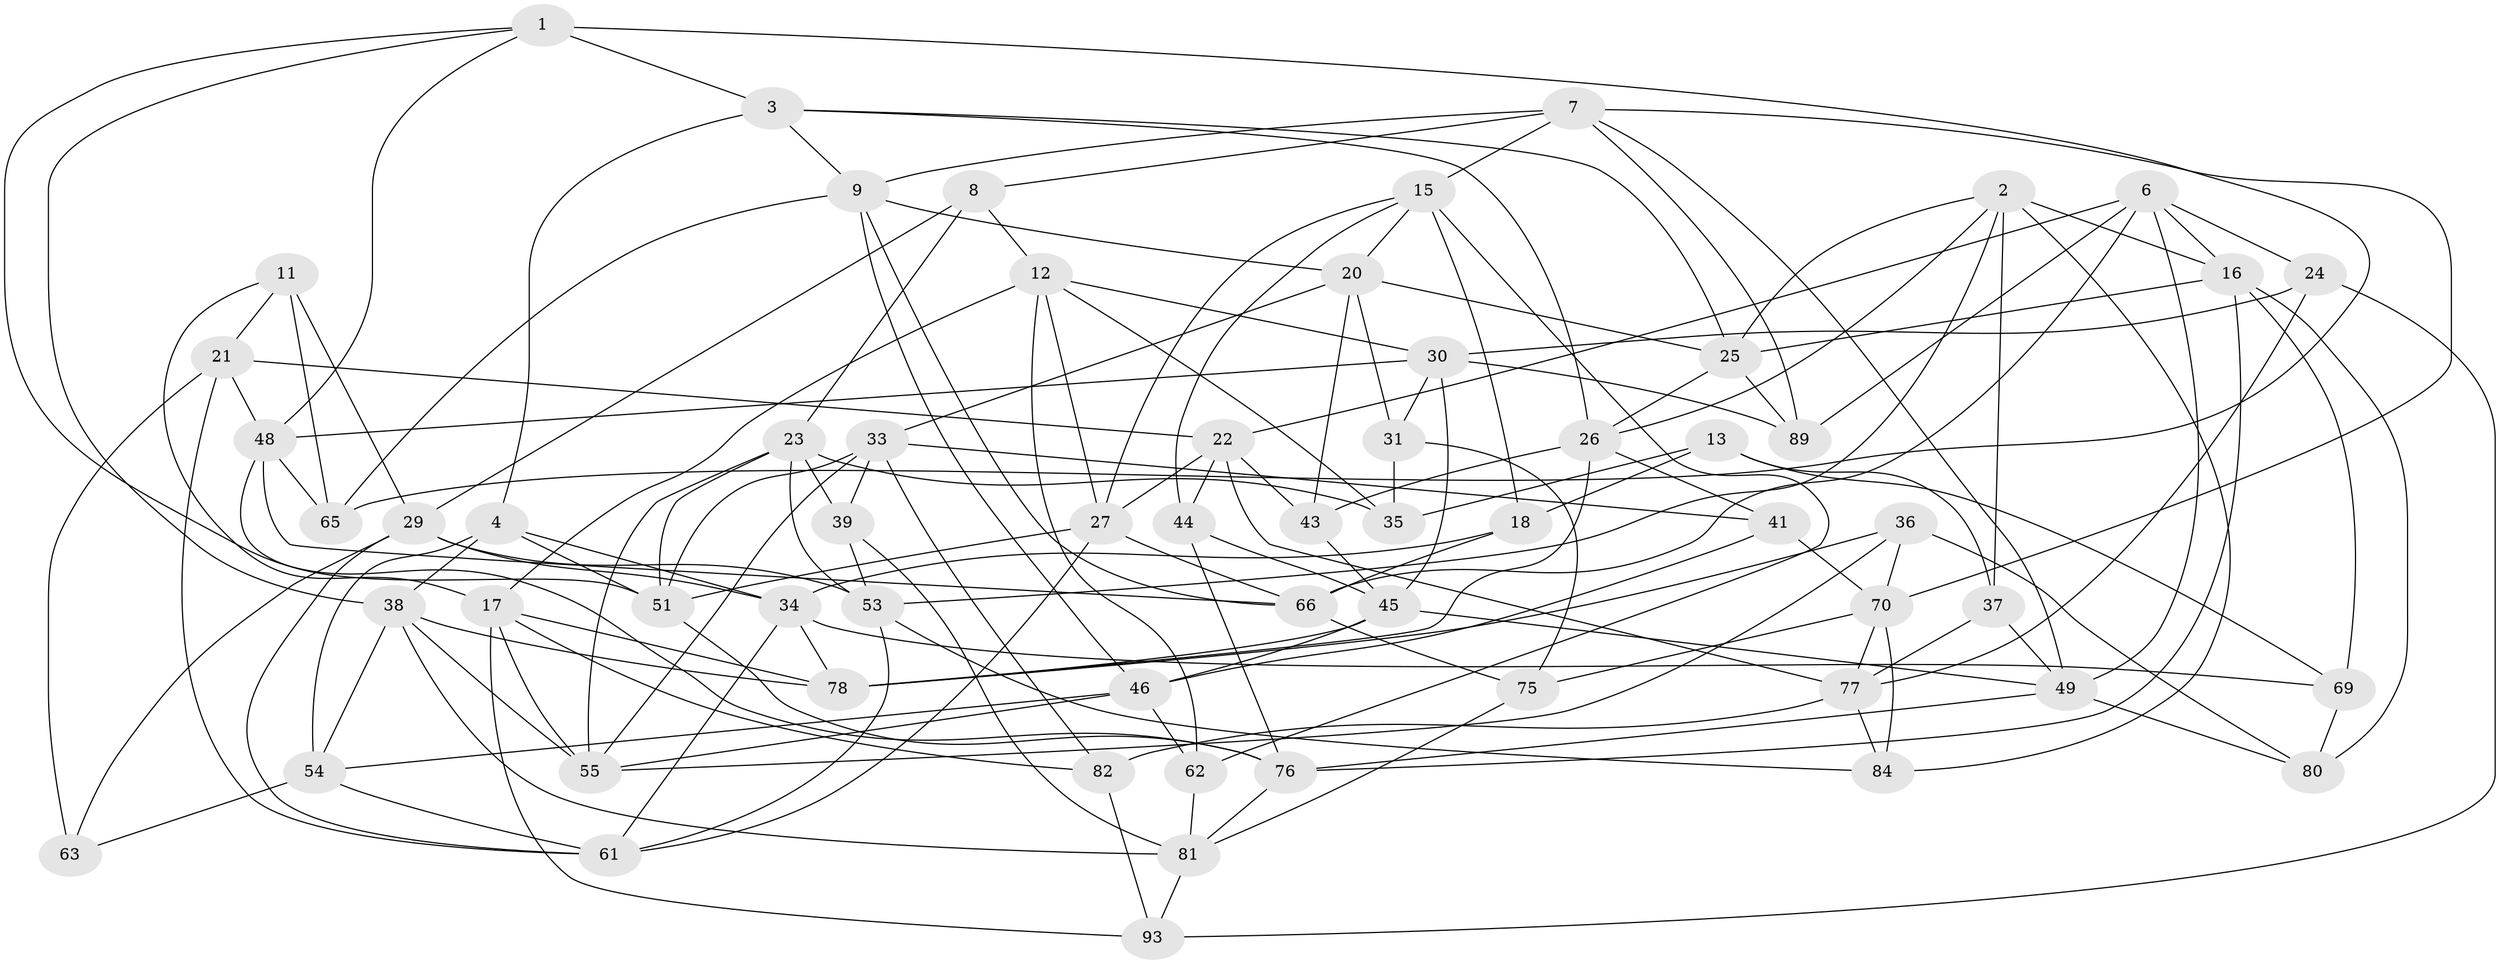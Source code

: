 // Generated by graph-tools (version 1.1) at 2025/24/03/03/25 07:24:25]
// undirected, 61 vertices, 157 edges
graph export_dot {
graph [start="1"]
  node [color=gray90,style=filled];
  1 [super="+19"];
  2 [super="+71"];
  3 [super="+47"];
  4 [super="+5"];
  6 [super="+74"];
  7 [super="+10"];
  8;
  9 [super="+14"];
  11;
  12 [super="+99"];
  13;
  15 [super="+72"];
  16 [super="+73"];
  17 [super="+85"];
  18;
  20 [super="+32"];
  21 [super="+90"];
  22 [super="+28"];
  23 [super="+40"];
  24;
  25 [super="+60"];
  26 [super="+88"];
  27 [super="+91"];
  29 [super="+52"];
  30 [super="+42"];
  31;
  33 [super="+58"];
  34 [super="+94"];
  35;
  36;
  37;
  38 [super="+57"];
  39;
  41;
  43;
  44;
  45 [super="+50"];
  46 [super="+67"];
  48 [super="+97"];
  49 [super="+68"];
  51 [super="+87"];
  53 [super="+56"];
  54 [super="+59"];
  55 [super="+64"];
  61 [super="+92"];
  62;
  63;
  65;
  66 [super="+98"];
  69;
  70 [super="+86"];
  75;
  76 [super="+79"];
  77 [super="+96"];
  78 [super="+83"];
  80;
  81 [super="+95"];
  82;
  84;
  89;
  93;
  1 -- 76;
  1 -- 3 [weight=2];
  1 -- 65;
  1 -- 38;
  1 -- 48;
  2 -- 37;
  2 -- 26;
  2 -- 53;
  2 -- 84;
  2 -- 16;
  2 -- 25;
  3 -- 25;
  3 -- 4;
  3 -- 9;
  3 -- 26;
  4 -- 51;
  4 -- 54 [weight=2];
  4 -- 34;
  4 -- 38;
  6 -- 24;
  6 -- 89;
  6 -- 66;
  6 -- 16;
  6 -- 49;
  6 -- 22;
  7 -- 49;
  7 -- 8;
  7 -- 89;
  7 -- 70;
  7 -- 15;
  7 -- 9;
  8 -- 29;
  8 -- 23;
  8 -- 12;
  9 -- 20;
  9 -- 46;
  9 -- 65;
  9 -- 66;
  11 -- 17;
  11 -- 29;
  11 -- 65;
  11 -- 21;
  12 -- 35;
  12 -- 30;
  12 -- 62;
  12 -- 17;
  12 -- 27;
  13 -- 69;
  13 -- 37;
  13 -- 18;
  13 -- 35;
  15 -- 44;
  15 -- 20;
  15 -- 18;
  15 -- 62;
  15 -- 27;
  16 -- 25;
  16 -- 69;
  16 -- 76;
  16 -- 80;
  17 -- 55;
  17 -- 82;
  17 -- 93;
  17 -- 78;
  18 -- 66;
  18 -- 34;
  20 -- 33;
  20 -- 43;
  20 -- 31;
  20 -- 25;
  21 -- 63 [weight=2];
  21 -- 61;
  21 -- 48;
  21 -- 22;
  22 -- 27;
  22 -- 43;
  22 -- 44;
  22 -- 77;
  23 -- 39;
  23 -- 35;
  23 -- 53;
  23 -- 51;
  23 -- 55;
  24 -- 93;
  24 -- 77;
  24 -- 30;
  25 -- 89;
  25 -- 26;
  26 -- 43;
  26 -- 78;
  26 -- 41;
  27 -- 61;
  27 -- 66;
  27 -- 51;
  29 -- 63;
  29 -- 34;
  29 -- 61;
  29 -- 53;
  30 -- 89;
  30 -- 48;
  30 -- 45;
  30 -- 31;
  31 -- 75;
  31 -- 35;
  33 -- 39;
  33 -- 82;
  33 -- 41;
  33 -- 51;
  33 -- 55;
  34 -- 61;
  34 -- 69;
  34 -- 78;
  36 -- 55;
  36 -- 80;
  36 -- 70;
  36 -- 78;
  37 -- 49;
  37 -- 77;
  38 -- 54;
  38 -- 78;
  38 -- 81;
  38 -- 55;
  39 -- 81;
  39 -- 53;
  41 -- 70;
  41 -- 46;
  43 -- 45;
  44 -- 76;
  44 -- 45;
  45 -- 78;
  45 -- 49;
  45 -- 46;
  46 -- 62;
  46 -- 55;
  46 -- 54;
  48 -- 51;
  48 -- 65;
  48 -- 66;
  49 -- 76;
  49 -- 80;
  51 -- 76;
  53 -- 84;
  53 -- 61;
  54 -- 63;
  54 -- 61;
  62 -- 81;
  66 -- 75;
  69 -- 80;
  70 -- 84;
  70 -- 77;
  70 -- 75;
  75 -- 81;
  76 -- 81;
  77 -- 82;
  77 -- 84;
  81 -- 93;
  82 -- 93;
}
